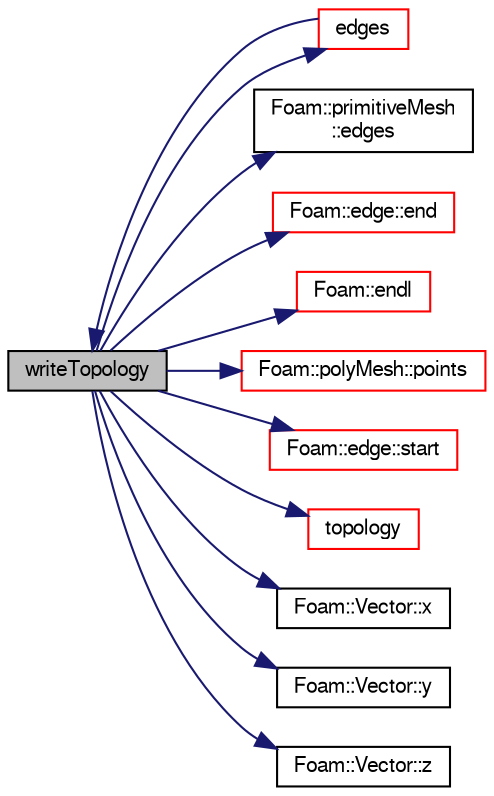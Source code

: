 digraph "writeTopology"
{
  bgcolor="transparent";
  edge [fontname="FreeSans",fontsize="10",labelfontname="FreeSans",labelfontsize="10"];
  node [fontname="FreeSans",fontsize="10",shape=record];
  rankdir="LR";
  Node273 [label="writeTopology",height=0.2,width=0.4,color="black", fillcolor="grey75", style="filled", fontcolor="black"];
  Node273 -> Node274 [color="midnightblue",fontsize="10",style="solid",fontname="FreeSans"];
  Node274 [label="edges",height=0.2,width=0.4,color="red",URL="$a24718.html#ae18e01e2a06751fcbe6273d66f5ba9fb"];
  Node274 -> Node273 [color="midnightblue",fontsize="10",style="solid",fontname="FreeSans"];
  Node273 -> Node336 [color="midnightblue",fontsize="10",style="solid",fontname="FreeSans"];
  Node336 [label="Foam::primitiveMesh\l::edges",height=0.2,width=0.4,color="black",URL="$a27530.html#a21d764179912ddda5c6f95193c289846",tooltip="Return mesh edges. Uses calcEdges. "];
  Node273 -> Node337 [color="midnightblue",fontsize="10",style="solid",fontname="FreeSans"];
  Node337 [label="Foam::edge::end",height=0.2,width=0.4,color="red",URL="$a27210.html#a5ac1c619caccdf5bcf8c3d58a409849f",tooltip="Return end vertex label. "];
  Node273 -> Node297 [color="midnightblue",fontsize="10",style="solid",fontname="FreeSans"];
  Node297 [label="Foam::endl",height=0.2,width=0.4,color="red",URL="$a21124.html#a2db8fe02a0d3909e9351bb4275b23ce4",tooltip="Add newline and flush stream. "];
  Node273 -> Node339 [color="midnightblue",fontsize="10",style="solid",fontname="FreeSans"];
  Node339 [label="Foam::polyMesh::points",height=0.2,width=0.4,color="red",URL="$a27410.html#ac44123fc1265297c41a43c3b62fdb4c2",tooltip="Return raw points. "];
  Node273 -> Node340 [color="midnightblue",fontsize="10",style="solid",fontname="FreeSans"];
  Node340 [label="Foam::edge::start",height=0.2,width=0.4,color="red",URL="$a27210.html#afe56bdd2031bbf8321e35e2330c0b990",tooltip="Return start vertex label. "];
  Node273 -> Node284 [color="midnightblue",fontsize="10",style="solid",fontname="FreeSans"];
  Node284 [label="topology",height=0.2,width=0.4,color="red",URL="$a24718.html#af746db8e9129c7b44ee6b5529fa010d8"];
  Node273 -> Node341 [color="midnightblue",fontsize="10",style="solid",fontname="FreeSans"];
  Node341 [label="Foam::Vector::x",height=0.2,width=0.4,color="black",URL="$a28442.html#a63327976e5a8359700064a02ae22548e"];
  Node273 -> Node342 [color="midnightblue",fontsize="10",style="solid",fontname="FreeSans"];
  Node342 [label="Foam::Vector::y",height=0.2,width=0.4,color="black",URL="$a28442.html#a1ee865f676fbac703a49c6654dd3ad74"];
  Node273 -> Node343 [color="midnightblue",fontsize="10",style="solid",fontname="FreeSans"];
  Node343 [label="Foam::Vector::z",height=0.2,width=0.4,color="black",URL="$a28442.html#a1c8320b15610de211ec70ef966581423"];
}
